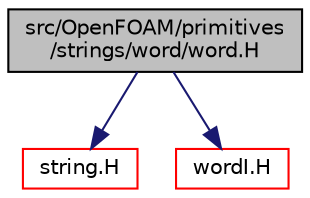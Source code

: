digraph "src/OpenFOAM/primitives/strings/word/word.H"
{
  bgcolor="transparent";
  edge [fontname="Helvetica",fontsize="10",labelfontname="Helvetica",labelfontsize="10"];
  node [fontname="Helvetica",fontsize="10",shape=record];
  Node1 [label="src/OpenFOAM/primitives\l/strings/word/word.H",height=0.2,width=0.4,color="black", fillcolor="grey75", style="filled", fontcolor="black"];
  Node1 -> Node2 [color="midnightblue",fontsize="10",style="solid",fontname="Helvetica"];
  Node2 [label="string.H",height=0.2,width=0.4,color="red",URL="$a09000.html"];
  Node1 -> Node3 [color="midnightblue",fontsize="10",style="solid",fontname="Helvetica"];
  Node3 [label="wordI.H",height=0.2,width=0.4,color="red",URL="$a09009.html"];
}
